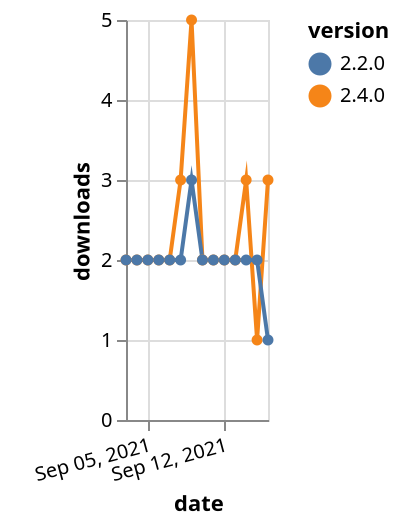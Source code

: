 {"$schema": "https://vega.github.io/schema/vega-lite/v5.json", "description": "A simple bar chart with embedded data.", "data": {"values": [{"date": "2021-09-03", "total": 3651, "delta": 2, "version": "2.4.0"}, {"date": "2021-09-04", "total": 3653, "delta": 2, "version": "2.4.0"}, {"date": "2021-09-05", "total": 3655, "delta": 2, "version": "2.4.0"}, {"date": "2021-09-06", "total": 3657, "delta": 2, "version": "2.4.0"}, {"date": "2021-09-07", "total": 3659, "delta": 2, "version": "2.4.0"}, {"date": "2021-09-08", "total": 3662, "delta": 3, "version": "2.4.0"}, {"date": "2021-09-09", "total": 3667, "delta": 5, "version": "2.4.0"}, {"date": "2021-09-10", "total": 3669, "delta": 2, "version": "2.4.0"}, {"date": "2021-09-11", "total": 3671, "delta": 2, "version": "2.4.0"}, {"date": "2021-09-12", "total": 3673, "delta": 2, "version": "2.4.0"}, {"date": "2021-09-13", "total": 3675, "delta": 2, "version": "2.4.0"}, {"date": "2021-09-14", "total": 3678, "delta": 3, "version": "2.4.0"}, {"date": "2021-09-15", "total": 3679, "delta": 1, "version": "2.4.0"}, {"date": "2021-09-16", "total": 3682, "delta": 3, "version": "2.4.0"}, {"date": "2021-09-03", "total": 2725, "delta": 2, "version": "2.2.0"}, {"date": "2021-09-04", "total": 2727, "delta": 2, "version": "2.2.0"}, {"date": "2021-09-05", "total": 2729, "delta": 2, "version": "2.2.0"}, {"date": "2021-09-06", "total": 2731, "delta": 2, "version": "2.2.0"}, {"date": "2021-09-07", "total": 2733, "delta": 2, "version": "2.2.0"}, {"date": "2021-09-08", "total": 2735, "delta": 2, "version": "2.2.0"}, {"date": "2021-09-09", "total": 2738, "delta": 3, "version": "2.2.0"}, {"date": "2021-09-10", "total": 2740, "delta": 2, "version": "2.2.0"}, {"date": "2021-09-11", "total": 2742, "delta": 2, "version": "2.2.0"}, {"date": "2021-09-12", "total": 2744, "delta": 2, "version": "2.2.0"}, {"date": "2021-09-13", "total": 2746, "delta": 2, "version": "2.2.0"}, {"date": "2021-09-14", "total": 2748, "delta": 2, "version": "2.2.0"}, {"date": "2021-09-15", "total": 2750, "delta": 2, "version": "2.2.0"}, {"date": "2021-09-16", "total": 2751, "delta": 1, "version": "2.2.0"}]}, "width": "container", "mark": {"type": "line", "point": {"filled": true}}, "encoding": {"x": {"field": "date", "type": "temporal", "timeUnit": "yearmonthdate", "title": "date", "axis": {"labelAngle": -15}}, "y": {"field": "delta", "type": "quantitative", "title": "downloads"}, "color": {"field": "version", "type": "nominal"}, "tooltip": {"field": "delta"}}}